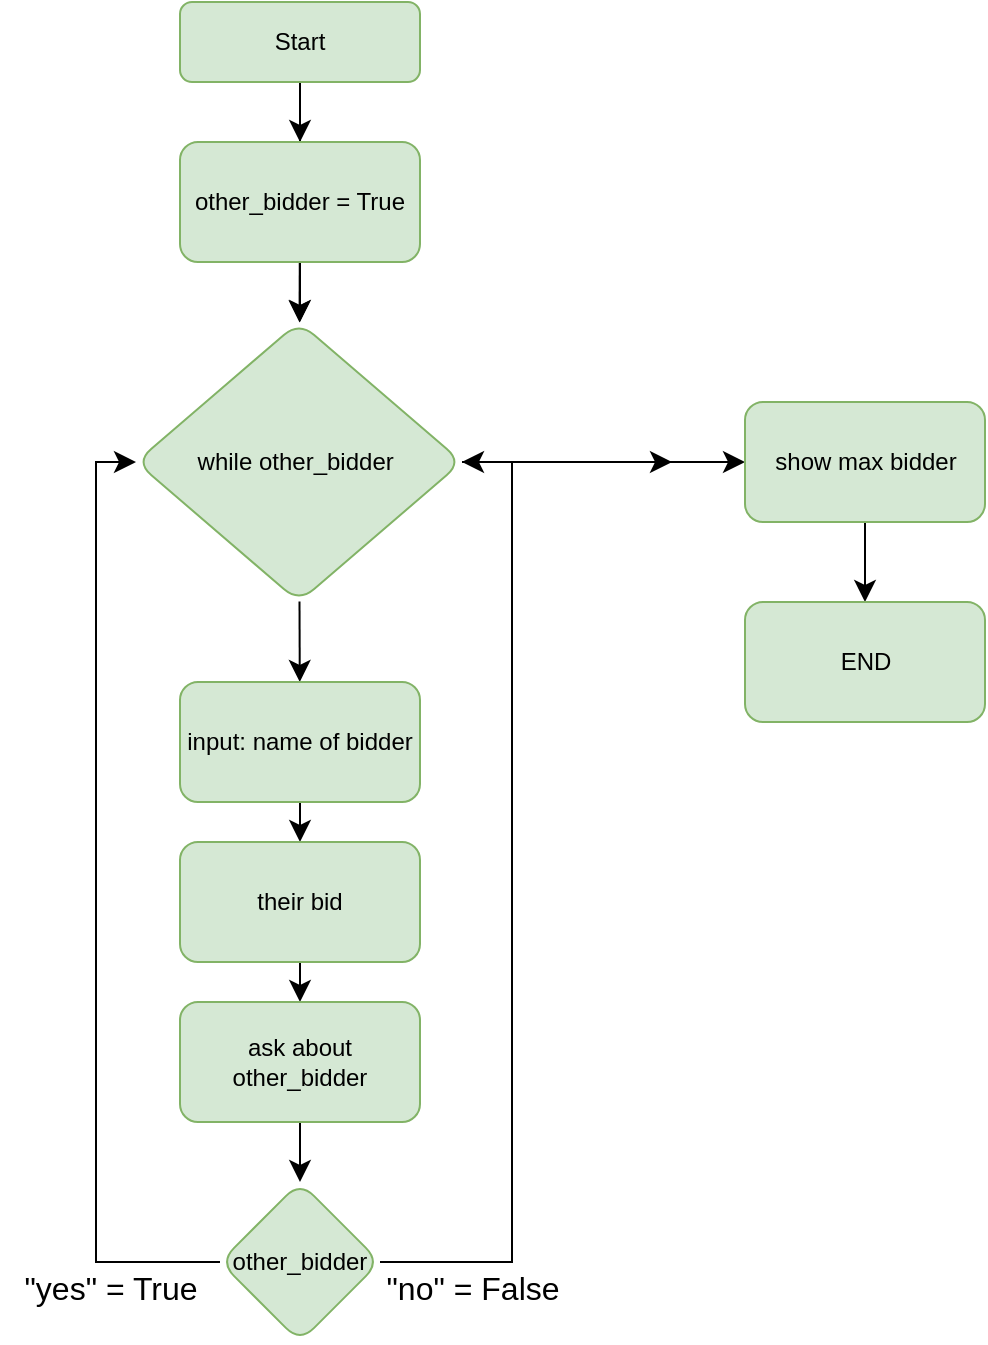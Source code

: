 <mxfile version="22.1.21" type="github">
  <diagram id="ce7KVpuCOsO71Bol8VlQ" name="Page-1">
    <mxGraphModel dx="990" dy="344" grid="1" gridSize="10" guides="1" tooltips="1" connect="1" arrows="1" fold="1" page="1" pageScale="1" pageWidth="827" pageHeight="1169" math="0" shadow="0">
      <root>
        <mxCell id="0" />
        <mxCell id="1" parent="0" />
        <mxCell id="Pn8fTQrSeP5vRvdxLiqo-3" style="edgeStyle=orthogonalEdgeStyle;rounded=0;orthogonalLoop=1;jettySize=auto;html=1;" parent="1" source="Pn8fTQrSeP5vRvdxLiqo-2" edge="1">
          <mxGeometry relative="1" as="geometry">
            <mxPoint x="414" y="120" as="targetPoint" />
          </mxGeometry>
        </mxCell>
        <mxCell id="aTLSHOcm6Ids2jKPoScB-2" value="" style="edgeStyle=none;curved=1;rounded=0;orthogonalLoop=1;jettySize=auto;html=1;fontSize=12;startSize=8;endSize=8;" edge="1" parent="1" source="Pn8fTQrSeP5vRvdxLiqo-2" target="aTLSHOcm6Ids2jKPoScB-1">
          <mxGeometry relative="1" as="geometry" />
        </mxCell>
        <mxCell id="Pn8fTQrSeP5vRvdxLiqo-2" value="Start" style="rounded=1;whiteSpace=wrap;html=1;fillColor=#d5e8d4;strokeColor=#82b366;" parent="1" vertex="1">
          <mxGeometry x="354" y="30" width="120" height="40" as="geometry" />
        </mxCell>
        <mxCell id="aTLSHOcm6Ids2jKPoScB-4" value="" style="edgeStyle=none;curved=1;rounded=0;orthogonalLoop=1;jettySize=auto;html=1;fontSize=12;startSize=8;endSize=8;" edge="1" parent="1" source="aTLSHOcm6Ids2jKPoScB-1">
          <mxGeometry relative="1" as="geometry">
            <mxPoint x="414" y="190" as="targetPoint" />
          </mxGeometry>
        </mxCell>
        <mxCell id="aTLSHOcm6Ids2jKPoScB-6" value="" style="edgeStyle=none;curved=1;rounded=0;orthogonalLoop=1;jettySize=auto;html=1;fontSize=12;startSize=8;endSize=8;" edge="1" parent="1" source="aTLSHOcm6Ids2jKPoScB-1" target="aTLSHOcm6Ids2jKPoScB-5">
          <mxGeometry relative="1" as="geometry" />
        </mxCell>
        <mxCell id="aTLSHOcm6Ids2jKPoScB-1" value="other_bidder = True" style="whiteSpace=wrap;html=1;fillColor=#d5e8d4;strokeColor=#82b366;rounded=1;" vertex="1" parent="1">
          <mxGeometry x="354" y="100" width="120" height="60" as="geometry" />
        </mxCell>
        <mxCell id="aTLSHOcm6Ids2jKPoScB-8" value="" style="edgeStyle=none;curved=1;rounded=0;orthogonalLoop=1;jettySize=auto;html=1;fontSize=12;startSize=8;endSize=8;" edge="1" parent="1" source="aTLSHOcm6Ids2jKPoScB-5" target="aTLSHOcm6Ids2jKPoScB-7">
          <mxGeometry relative="1" as="geometry" />
        </mxCell>
        <mxCell id="aTLSHOcm6Ids2jKPoScB-19" style="edgeStyle=none;curved=1;rounded=0;orthogonalLoop=1;jettySize=auto;html=1;fontSize=12;startSize=8;endSize=8;" edge="1" parent="1" source="aTLSHOcm6Ids2jKPoScB-5">
          <mxGeometry relative="1" as="geometry">
            <mxPoint x="600" y="260" as="targetPoint" />
          </mxGeometry>
        </mxCell>
        <mxCell id="aTLSHOcm6Ids2jKPoScB-22" value="" style="edgeStyle=none;curved=1;rounded=0;orthogonalLoop=1;jettySize=auto;html=1;fontSize=12;startSize=8;endSize=8;" edge="1" parent="1" source="aTLSHOcm6Ids2jKPoScB-5" target="aTLSHOcm6Ids2jKPoScB-21">
          <mxGeometry relative="1" as="geometry" />
        </mxCell>
        <mxCell id="aTLSHOcm6Ids2jKPoScB-5" value="while other_bidder&amp;nbsp;" style="rhombus;whiteSpace=wrap;html=1;fillColor=#d5e8d4;strokeColor=#82b366;rounded=1;" vertex="1" parent="1">
          <mxGeometry x="332" y="190" width="163" height="140" as="geometry" />
        </mxCell>
        <mxCell id="aTLSHOcm6Ids2jKPoScB-10" value="" style="edgeStyle=none;curved=1;rounded=0;orthogonalLoop=1;jettySize=auto;html=1;fontSize=12;startSize=8;endSize=8;" edge="1" parent="1" source="aTLSHOcm6Ids2jKPoScB-7" target="aTLSHOcm6Ids2jKPoScB-9">
          <mxGeometry relative="1" as="geometry" />
        </mxCell>
        <mxCell id="aTLSHOcm6Ids2jKPoScB-7" value="input: name of bidder" style="whiteSpace=wrap;html=1;fillColor=#d5e8d4;strokeColor=#82b366;rounded=1;" vertex="1" parent="1">
          <mxGeometry x="354" y="370" width="120" height="60" as="geometry" />
        </mxCell>
        <mxCell id="aTLSHOcm6Ids2jKPoScB-12" value="" style="edgeStyle=none;curved=1;rounded=0;orthogonalLoop=1;jettySize=auto;html=1;fontSize=12;startSize=8;endSize=8;" edge="1" parent="1" source="aTLSHOcm6Ids2jKPoScB-9" target="aTLSHOcm6Ids2jKPoScB-11">
          <mxGeometry relative="1" as="geometry" />
        </mxCell>
        <mxCell id="aTLSHOcm6Ids2jKPoScB-9" value="their bid" style="whiteSpace=wrap;html=1;fillColor=#d5e8d4;strokeColor=#82b366;rounded=1;" vertex="1" parent="1">
          <mxGeometry x="354" y="450" width="120" height="60" as="geometry" />
        </mxCell>
        <mxCell id="aTLSHOcm6Ids2jKPoScB-14" value="" style="edgeStyle=none;curved=1;rounded=0;orthogonalLoop=1;jettySize=auto;html=1;fontSize=12;startSize=8;endSize=8;" edge="1" parent="1" source="aTLSHOcm6Ids2jKPoScB-11" target="aTLSHOcm6Ids2jKPoScB-13">
          <mxGeometry relative="1" as="geometry" />
        </mxCell>
        <mxCell id="aTLSHOcm6Ids2jKPoScB-11" value="ask about other_bidder" style="whiteSpace=wrap;html=1;fillColor=#d5e8d4;strokeColor=#82b366;rounded=1;" vertex="1" parent="1">
          <mxGeometry x="354" y="530" width="120" height="60" as="geometry" />
        </mxCell>
        <mxCell id="aTLSHOcm6Ids2jKPoScB-15" style="edgeStyle=orthogonalEdgeStyle;rounded=0;orthogonalLoop=1;jettySize=auto;html=1;fontSize=12;startSize=8;endSize=8;entryX=0;entryY=0.5;entryDx=0;entryDy=0;" edge="1" parent="1" source="aTLSHOcm6Ids2jKPoScB-13" target="aTLSHOcm6Ids2jKPoScB-5">
          <mxGeometry relative="1" as="geometry">
            <mxPoint x="240" y="500" as="targetPoint" />
            <Array as="points">
              <mxPoint x="312" y="660" />
              <mxPoint x="312" y="260" />
            </Array>
          </mxGeometry>
        </mxCell>
        <mxCell id="aTLSHOcm6Ids2jKPoScB-17" style="edgeStyle=orthogonalEdgeStyle;rounded=0;orthogonalLoop=1;jettySize=auto;html=1;exitX=1;exitY=0.5;exitDx=0;exitDy=0;entryX=1;entryY=0.5;entryDx=0;entryDy=0;fontSize=12;startSize=8;endSize=8;" edge="1" parent="1" source="aTLSHOcm6Ids2jKPoScB-13" target="aTLSHOcm6Ids2jKPoScB-5">
          <mxGeometry relative="1" as="geometry">
            <Array as="points">
              <mxPoint x="520" y="660" />
              <mxPoint x="520" y="260" />
            </Array>
          </mxGeometry>
        </mxCell>
        <mxCell id="aTLSHOcm6Ids2jKPoScB-13" value="other_bidder" style="rhombus;whiteSpace=wrap;html=1;fillColor=#d5e8d4;strokeColor=#82b366;rounded=1;" vertex="1" parent="1">
          <mxGeometry x="374" y="620" width="80" height="80" as="geometry" />
        </mxCell>
        <mxCell id="aTLSHOcm6Ids2jKPoScB-16" value="&quot;yes&quot; = True" style="text;html=1;align=center;verticalAlign=middle;resizable=0;points=[];autosize=1;strokeColor=none;fillColor=none;fontSize=16;" vertex="1" parent="1">
          <mxGeometry x="264" y="658" width="110" height="30" as="geometry" />
        </mxCell>
        <mxCell id="aTLSHOcm6Ids2jKPoScB-18" value="&quot;no&quot; = False" style="text;html=1;align=center;verticalAlign=middle;resizable=0;points=[];autosize=1;strokeColor=none;fillColor=none;fontSize=16;" vertex="1" parent="1">
          <mxGeometry x="445" y="658" width="110" height="30" as="geometry" />
        </mxCell>
        <mxCell id="aTLSHOcm6Ids2jKPoScB-24" value="" style="edgeStyle=none;curved=1;rounded=0;orthogonalLoop=1;jettySize=auto;html=1;fontSize=12;startSize=8;endSize=8;" edge="1" parent="1" source="aTLSHOcm6Ids2jKPoScB-21" target="aTLSHOcm6Ids2jKPoScB-23">
          <mxGeometry relative="1" as="geometry" />
        </mxCell>
        <mxCell id="aTLSHOcm6Ids2jKPoScB-21" value="show max bidder" style="whiteSpace=wrap;html=1;fillColor=#d5e8d4;strokeColor=#82b366;rounded=1;" vertex="1" parent="1">
          <mxGeometry x="636.5" y="230" width="120" height="60" as="geometry" />
        </mxCell>
        <mxCell id="aTLSHOcm6Ids2jKPoScB-23" value="END" style="whiteSpace=wrap;html=1;fillColor=#d5e8d4;strokeColor=#82b366;rounded=1;" vertex="1" parent="1">
          <mxGeometry x="636.5" y="330" width="120" height="60" as="geometry" />
        </mxCell>
      </root>
    </mxGraphModel>
  </diagram>
</mxfile>
